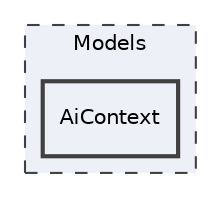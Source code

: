 digraph "Models/AiContext"
{
 // LATEX_PDF_SIZE
  edge [fontname="Helvetica",fontsize="10",labelfontname="Helvetica",labelfontsize="10"];
  node [fontname="Helvetica",fontsize="10",shape=record];
  compound=true
  subgraph clusterdir_22305cb0964bbe63c21991dd2265ce48 {
    graph [ bgcolor="#edf0f7", pencolor="grey25", style="filled,dashed,", label="Models", fontname="Helvetica", fontsize="10", URL="dir_22305cb0964bbe63c21991dd2265ce48.html"]
  dir_f1daed7850bc62459f2f9d52640d0fcb [shape=box, label="AiContext", style="filled,bold,", fillcolor="#edf0f7", color="grey25", URL="dir_f1daed7850bc62459f2f9d52640d0fcb.html"];
  }
}
